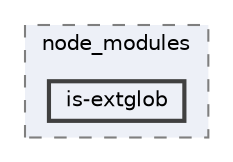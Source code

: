 digraph "pkiclassroomrescheduler/src/main/frontend/node_modules/is-extglob"
{
 // LATEX_PDF_SIZE
  bgcolor="transparent";
  edge [fontname=Helvetica,fontsize=10,labelfontname=Helvetica,labelfontsize=10];
  node [fontname=Helvetica,fontsize=10,shape=box,height=0.2,width=0.4];
  compound=true
  subgraph clusterdir_72953eda66ccb3a2722c28e1c3e6c23b {
    graph [ bgcolor="#edf0f7", pencolor="grey50", label="node_modules", fontname=Helvetica,fontsize=10 style="filled,dashed", URL="dir_72953eda66ccb3a2722c28e1c3e6c23b.html",tooltip=""]
  dir_3f3ded6ebe63ad14b8979c179ac1a234 [label="is-extglob", fillcolor="#edf0f7", color="grey25", style="filled,bold", URL="dir_3f3ded6ebe63ad14b8979c179ac1a234.html",tooltip=""];
  }
}
